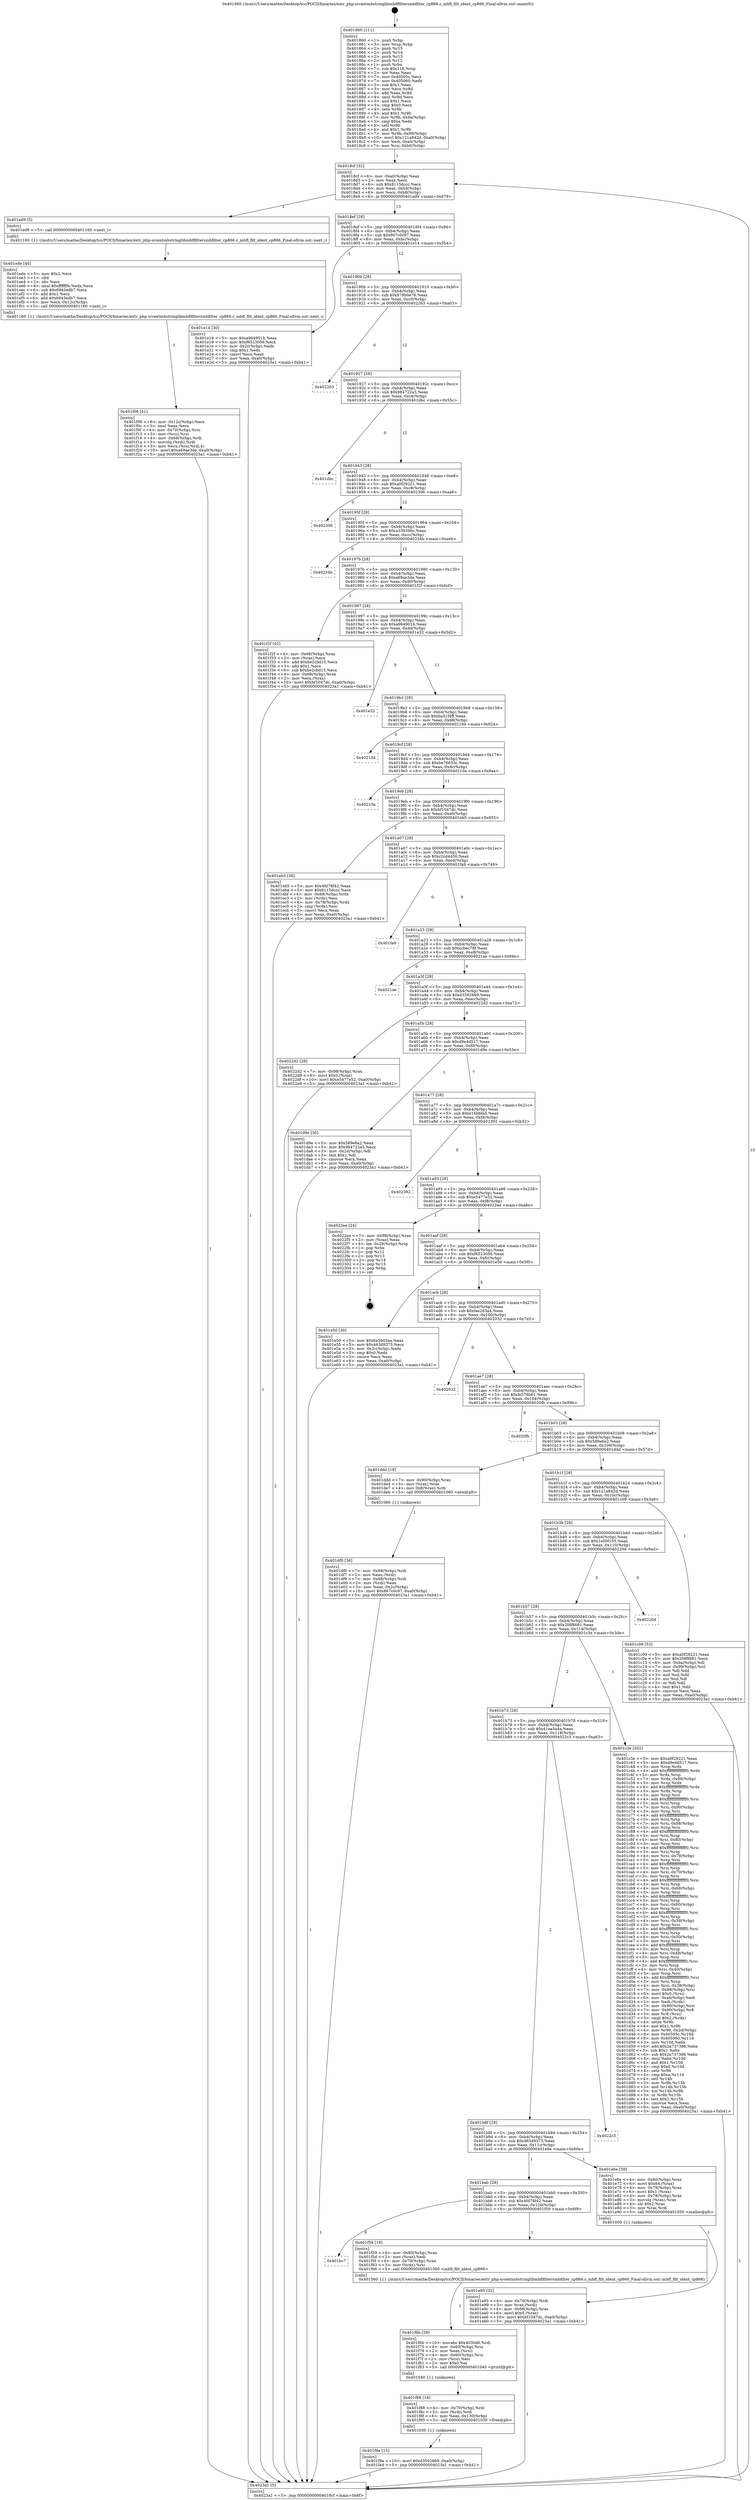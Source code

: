 digraph "0x401860" {
  label = "0x401860 (/mnt/c/Users/mathe/Desktop/tcc/POCII/binaries/extr_php-srcextmbstringlibmbflfiltersmbfilter_cp866.c_mbfl_filt_ident_cp866_Final-ollvm.out::main(0))"
  labelloc = "t"
  node[shape=record]

  Entry [label="",width=0.3,height=0.3,shape=circle,fillcolor=black,style=filled]
  "0x4018cf" [label="{
     0x4018cf [32]\l
     | [instrs]\l
     &nbsp;&nbsp;0x4018cf \<+6\>: mov -0xa0(%rbp),%eax\l
     &nbsp;&nbsp;0x4018d5 \<+2\>: mov %eax,%ecx\l
     &nbsp;&nbsp;0x4018d7 \<+6\>: sub $0x8115dccc,%ecx\l
     &nbsp;&nbsp;0x4018dd \<+6\>: mov %eax,-0xb4(%rbp)\l
     &nbsp;&nbsp;0x4018e3 \<+6\>: mov %ecx,-0xb8(%rbp)\l
     &nbsp;&nbsp;0x4018e9 \<+6\>: je 0000000000401ed9 \<main+0x679\>\l
  }"]
  "0x401ed9" [label="{
     0x401ed9 [5]\l
     | [instrs]\l
     &nbsp;&nbsp;0x401ed9 \<+5\>: call 0000000000401160 \<next_i\>\l
     | [calls]\l
     &nbsp;&nbsp;0x401160 \{1\} (/mnt/c/Users/mathe/Desktop/tcc/POCII/binaries/extr_php-srcextmbstringlibmbflfiltersmbfilter_cp866.c_mbfl_filt_ident_cp866_Final-ollvm.out::next_i)\l
  }"]
  "0x4018ef" [label="{
     0x4018ef [28]\l
     | [instrs]\l
     &nbsp;&nbsp;0x4018ef \<+5\>: jmp 00000000004018f4 \<main+0x94\>\l
     &nbsp;&nbsp;0x4018f4 \<+6\>: mov -0xb4(%rbp),%eax\l
     &nbsp;&nbsp;0x4018fa \<+5\>: sub $0x867c0c97,%eax\l
     &nbsp;&nbsp;0x4018ff \<+6\>: mov %eax,-0xbc(%rbp)\l
     &nbsp;&nbsp;0x401905 \<+6\>: je 0000000000401e14 \<main+0x5b4\>\l
  }"]
  Exit [label="",width=0.3,height=0.3,shape=circle,fillcolor=black,style=filled,peripheries=2]
  "0x401e14" [label="{
     0x401e14 [30]\l
     | [instrs]\l
     &nbsp;&nbsp;0x401e14 \<+5\>: mov $0xa964901b,%eax\l
     &nbsp;&nbsp;0x401e19 \<+5\>: mov $0xf6523056,%ecx\l
     &nbsp;&nbsp;0x401e1e \<+3\>: mov -0x2c(%rbp),%edx\l
     &nbsp;&nbsp;0x401e21 \<+3\>: cmp $0x1,%edx\l
     &nbsp;&nbsp;0x401e24 \<+3\>: cmovl %ecx,%eax\l
     &nbsp;&nbsp;0x401e27 \<+6\>: mov %eax,-0xa0(%rbp)\l
     &nbsp;&nbsp;0x401e2d \<+5\>: jmp 00000000004023a1 \<main+0xb41\>\l
  }"]
  "0x40190b" [label="{
     0x40190b [28]\l
     | [instrs]\l
     &nbsp;&nbsp;0x40190b \<+5\>: jmp 0000000000401910 \<main+0xb0\>\l
     &nbsp;&nbsp;0x401910 \<+6\>: mov -0xb4(%rbp),%eax\l
     &nbsp;&nbsp;0x401916 \<+5\>: sub $0x979b0e76,%eax\l
     &nbsp;&nbsp;0x40191b \<+6\>: mov %eax,-0xc0(%rbp)\l
     &nbsp;&nbsp;0x401921 \<+6\>: je 0000000000402263 \<main+0xa03\>\l
  }"]
  "0x401f9a" [label="{
     0x401f9a [15]\l
     | [instrs]\l
     &nbsp;&nbsp;0x401f9a \<+10\>: movl $0xd3592669,-0xa0(%rbp)\l
     &nbsp;&nbsp;0x401fa4 \<+5\>: jmp 00000000004023a1 \<main+0xb41\>\l
  }"]
  "0x402263" [label="{
     0x402263\l
  }", style=dashed]
  "0x401927" [label="{
     0x401927 [28]\l
     | [instrs]\l
     &nbsp;&nbsp;0x401927 \<+5\>: jmp 000000000040192c \<main+0xcc\>\l
     &nbsp;&nbsp;0x40192c \<+6\>: mov -0xb4(%rbp),%eax\l
     &nbsp;&nbsp;0x401932 \<+5\>: sub $0x984722a3,%eax\l
     &nbsp;&nbsp;0x401937 \<+6\>: mov %eax,-0xc4(%rbp)\l
     &nbsp;&nbsp;0x40193d \<+6\>: je 0000000000401dbc \<main+0x55c\>\l
  }"]
  "0x401f88" [label="{
     0x401f88 [18]\l
     | [instrs]\l
     &nbsp;&nbsp;0x401f88 \<+4\>: mov -0x70(%rbp),%rdi\l
     &nbsp;&nbsp;0x401f8c \<+3\>: mov (%rdi),%rdi\l
     &nbsp;&nbsp;0x401f8f \<+6\>: mov %eax,-0x130(%rbp)\l
     &nbsp;&nbsp;0x401f95 \<+5\>: call 0000000000401030 \<free@plt\>\l
     | [calls]\l
     &nbsp;&nbsp;0x401030 \{1\} (unknown)\l
  }"]
  "0x401dbc" [label="{
     0x401dbc\l
  }", style=dashed]
  "0x401943" [label="{
     0x401943 [28]\l
     | [instrs]\l
     &nbsp;&nbsp;0x401943 \<+5\>: jmp 0000000000401948 \<main+0xe8\>\l
     &nbsp;&nbsp;0x401948 \<+6\>: mov -0xb4(%rbp),%eax\l
     &nbsp;&nbsp;0x40194e \<+5\>: sub $0xa0f29221,%eax\l
     &nbsp;&nbsp;0x401953 \<+6\>: mov %eax,-0xc8(%rbp)\l
     &nbsp;&nbsp;0x401959 \<+6\>: je 0000000000402306 \<main+0xaa6\>\l
  }"]
  "0x401f6b" [label="{
     0x401f6b [29]\l
     | [instrs]\l
     &nbsp;&nbsp;0x401f6b \<+10\>: movabs $0x4030d6,%rdi\l
     &nbsp;&nbsp;0x401f75 \<+4\>: mov -0x60(%rbp),%rsi\l
     &nbsp;&nbsp;0x401f79 \<+2\>: mov %eax,(%rsi)\l
     &nbsp;&nbsp;0x401f7b \<+4\>: mov -0x60(%rbp),%rsi\l
     &nbsp;&nbsp;0x401f7f \<+2\>: mov (%rsi),%esi\l
     &nbsp;&nbsp;0x401f81 \<+2\>: mov $0x0,%al\l
     &nbsp;&nbsp;0x401f83 \<+5\>: call 0000000000401040 \<printf@plt\>\l
     | [calls]\l
     &nbsp;&nbsp;0x401040 \{1\} (unknown)\l
  }"]
  "0x402306" [label="{
     0x402306\l
  }", style=dashed]
  "0x40195f" [label="{
     0x40195f [28]\l
     | [instrs]\l
     &nbsp;&nbsp;0x40195f \<+5\>: jmp 0000000000401964 \<main+0x104\>\l
     &nbsp;&nbsp;0x401964 \<+6\>: mov -0xb4(%rbp),%eax\l
     &nbsp;&nbsp;0x40196a \<+5\>: sub $0xa339396c,%eax\l
     &nbsp;&nbsp;0x40196f \<+6\>: mov %eax,-0xcc(%rbp)\l
     &nbsp;&nbsp;0x401975 \<+6\>: je 000000000040234b \<main+0xaeb\>\l
  }"]
  "0x401bc7" [label="{
     0x401bc7\l
  }", style=dashed]
  "0x40234b" [label="{
     0x40234b\l
  }", style=dashed]
  "0x40197b" [label="{
     0x40197b [28]\l
     | [instrs]\l
     &nbsp;&nbsp;0x40197b \<+5\>: jmp 0000000000401980 \<main+0x120\>\l
     &nbsp;&nbsp;0x401980 \<+6\>: mov -0xb4(%rbp),%eax\l
     &nbsp;&nbsp;0x401986 \<+5\>: sub $0xa69ae3de,%eax\l
     &nbsp;&nbsp;0x40198b \<+6\>: mov %eax,-0xd0(%rbp)\l
     &nbsp;&nbsp;0x401991 \<+6\>: je 0000000000401f2f \<main+0x6cf\>\l
  }"]
  "0x401f59" [label="{
     0x401f59 [18]\l
     | [instrs]\l
     &nbsp;&nbsp;0x401f59 \<+4\>: mov -0x80(%rbp),%rax\l
     &nbsp;&nbsp;0x401f5d \<+2\>: mov (%rax),%edi\l
     &nbsp;&nbsp;0x401f5f \<+4\>: mov -0x70(%rbp),%rax\l
     &nbsp;&nbsp;0x401f63 \<+3\>: mov (%rax),%rsi\l
     &nbsp;&nbsp;0x401f66 \<+5\>: call 0000000000401560 \<mbfl_filt_ident_cp866\>\l
     | [calls]\l
     &nbsp;&nbsp;0x401560 \{1\} (/mnt/c/Users/mathe/Desktop/tcc/POCII/binaries/extr_php-srcextmbstringlibmbflfiltersmbfilter_cp866.c_mbfl_filt_ident_cp866_Final-ollvm.out::mbfl_filt_ident_cp866)\l
  }"]
  "0x401f2f" [label="{
     0x401f2f [42]\l
     | [instrs]\l
     &nbsp;&nbsp;0x401f2f \<+4\>: mov -0x68(%rbp),%rax\l
     &nbsp;&nbsp;0x401f33 \<+2\>: mov (%rax),%ecx\l
     &nbsp;&nbsp;0x401f35 \<+6\>: add $0xbe2cbd15,%ecx\l
     &nbsp;&nbsp;0x401f3b \<+3\>: add $0x1,%ecx\l
     &nbsp;&nbsp;0x401f3e \<+6\>: sub $0xbe2cbd15,%ecx\l
     &nbsp;&nbsp;0x401f44 \<+4\>: mov -0x68(%rbp),%rax\l
     &nbsp;&nbsp;0x401f48 \<+2\>: mov %ecx,(%rax)\l
     &nbsp;&nbsp;0x401f4a \<+10\>: movl $0xbf1047dc,-0xa0(%rbp)\l
     &nbsp;&nbsp;0x401f54 \<+5\>: jmp 00000000004023a1 \<main+0xb41\>\l
  }"]
  "0x401997" [label="{
     0x401997 [28]\l
     | [instrs]\l
     &nbsp;&nbsp;0x401997 \<+5\>: jmp 000000000040199c \<main+0x13c\>\l
     &nbsp;&nbsp;0x40199c \<+6\>: mov -0xb4(%rbp),%eax\l
     &nbsp;&nbsp;0x4019a2 \<+5\>: sub $0xa964901b,%eax\l
     &nbsp;&nbsp;0x4019a7 \<+6\>: mov %eax,-0xd4(%rbp)\l
     &nbsp;&nbsp;0x4019ad \<+6\>: je 0000000000401e32 \<main+0x5d2\>\l
  }"]
  "0x401f06" [label="{
     0x401f06 [41]\l
     | [instrs]\l
     &nbsp;&nbsp;0x401f06 \<+6\>: mov -0x12c(%rbp),%ecx\l
     &nbsp;&nbsp;0x401f0c \<+3\>: imul %eax,%ecx\l
     &nbsp;&nbsp;0x401f0f \<+4\>: mov -0x70(%rbp),%rsi\l
     &nbsp;&nbsp;0x401f13 \<+3\>: mov (%rsi),%rsi\l
     &nbsp;&nbsp;0x401f16 \<+4\>: mov -0x68(%rbp),%rdi\l
     &nbsp;&nbsp;0x401f1a \<+3\>: movslq (%rdi),%rdi\l
     &nbsp;&nbsp;0x401f1d \<+3\>: mov %ecx,(%rsi,%rdi,4)\l
     &nbsp;&nbsp;0x401f20 \<+10\>: movl $0xa69ae3de,-0xa0(%rbp)\l
     &nbsp;&nbsp;0x401f2a \<+5\>: jmp 00000000004023a1 \<main+0xb41\>\l
  }"]
  "0x401e32" [label="{
     0x401e32\l
  }", style=dashed]
  "0x4019b3" [label="{
     0x4019b3 [28]\l
     | [instrs]\l
     &nbsp;&nbsp;0x4019b3 \<+5\>: jmp 00000000004019b8 \<main+0x158\>\l
     &nbsp;&nbsp;0x4019b8 \<+6\>: mov -0xb4(%rbp),%eax\l
     &nbsp;&nbsp;0x4019be \<+5\>: sub $0xba31f4ff,%eax\l
     &nbsp;&nbsp;0x4019c3 \<+6\>: mov %eax,-0xd8(%rbp)\l
     &nbsp;&nbsp;0x4019c9 \<+6\>: je 0000000000402184 \<main+0x924\>\l
  }"]
  "0x401ede" [label="{
     0x401ede [40]\l
     | [instrs]\l
     &nbsp;&nbsp;0x401ede \<+5\>: mov $0x2,%ecx\l
     &nbsp;&nbsp;0x401ee3 \<+1\>: cltd\l
     &nbsp;&nbsp;0x401ee4 \<+2\>: idiv %ecx\l
     &nbsp;&nbsp;0x401ee6 \<+6\>: imul $0xfffffffe,%edx,%ecx\l
     &nbsp;&nbsp;0x401eec \<+6\>: sub $0x6943edb7,%ecx\l
     &nbsp;&nbsp;0x401ef2 \<+3\>: add $0x1,%ecx\l
     &nbsp;&nbsp;0x401ef5 \<+6\>: add $0x6943edb7,%ecx\l
     &nbsp;&nbsp;0x401efb \<+6\>: mov %ecx,-0x12c(%rbp)\l
     &nbsp;&nbsp;0x401f01 \<+5\>: call 0000000000401160 \<next_i\>\l
     | [calls]\l
     &nbsp;&nbsp;0x401160 \{1\} (/mnt/c/Users/mathe/Desktop/tcc/POCII/binaries/extr_php-srcextmbstringlibmbflfiltersmbfilter_cp866.c_mbfl_filt_ident_cp866_Final-ollvm.out::next_i)\l
  }"]
  "0x402184" [label="{
     0x402184\l
  }", style=dashed]
  "0x4019cf" [label="{
     0x4019cf [28]\l
     | [instrs]\l
     &nbsp;&nbsp;0x4019cf \<+5\>: jmp 00000000004019d4 \<main+0x174\>\l
     &nbsp;&nbsp;0x4019d4 \<+6\>: mov -0xb4(%rbp),%eax\l
     &nbsp;&nbsp;0x4019da \<+5\>: sub $0xbe76653c,%eax\l
     &nbsp;&nbsp;0x4019df \<+6\>: mov %eax,-0xdc(%rbp)\l
     &nbsp;&nbsp;0x4019e5 \<+6\>: je 000000000040210a \<main+0x8aa\>\l
  }"]
  "0x401e95" [label="{
     0x401e95 [32]\l
     | [instrs]\l
     &nbsp;&nbsp;0x401e95 \<+4\>: mov -0x70(%rbp),%rdi\l
     &nbsp;&nbsp;0x401e99 \<+3\>: mov %rax,(%rdi)\l
     &nbsp;&nbsp;0x401e9c \<+4\>: mov -0x68(%rbp),%rax\l
     &nbsp;&nbsp;0x401ea0 \<+6\>: movl $0x0,(%rax)\l
     &nbsp;&nbsp;0x401ea6 \<+10\>: movl $0xbf1047dc,-0xa0(%rbp)\l
     &nbsp;&nbsp;0x401eb0 \<+5\>: jmp 00000000004023a1 \<main+0xb41\>\l
  }"]
  "0x40210a" [label="{
     0x40210a\l
  }", style=dashed]
  "0x4019eb" [label="{
     0x4019eb [28]\l
     | [instrs]\l
     &nbsp;&nbsp;0x4019eb \<+5\>: jmp 00000000004019f0 \<main+0x190\>\l
     &nbsp;&nbsp;0x4019f0 \<+6\>: mov -0xb4(%rbp),%eax\l
     &nbsp;&nbsp;0x4019f6 \<+5\>: sub $0xbf1047dc,%eax\l
     &nbsp;&nbsp;0x4019fb \<+6\>: mov %eax,-0xe0(%rbp)\l
     &nbsp;&nbsp;0x401a01 \<+6\>: je 0000000000401eb5 \<main+0x655\>\l
  }"]
  "0x401bab" [label="{
     0x401bab [28]\l
     | [instrs]\l
     &nbsp;&nbsp;0x401bab \<+5\>: jmp 0000000000401bb0 \<main+0x350\>\l
     &nbsp;&nbsp;0x401bb0 \<+6\>: mov -0xb4(%rbp),%eax\l
     &nbsp;&nbsp;0x401bb6 \<+5\>: sub $0x4fd78f42,%eax\l
     &nbsp;&nbsp;0x401bbb \<+6\>: mov %eax,-0x120(%rbp)\l
     &nbsp;&nbsp;0x401bc1 \<+6\>: je 0000000000401f59 \<main+0x6f9\>\l
  }"]
  "0x401eb5" [label="{
     0x401eb5 [36]\l
     | [instrs]\l
     &nbsp;&nbsp;0x401eb5 \<+5\>: mov $0x4fd78f42,%eax\l
     &nbsp;&nbsp;0x401eba \<+5\>: mov $0x8115dccc,%ecx\l
     &nbsp;&nbsp;0x401ebf \<+4\>: mov -0x68(%rbp),%rdx\l
     &nbsp;&nbsp;0x401ec3 \<+2\>: mov (%rdx),%esi\l
     &nbsp;&nbsp;0x401ec5 \<+4\>: mov -0x78(%rbp),%rdx\l
     &nbsp;&nbsp;0x401ec9 \<+2\>: cmp (%rdx),%esi\l
     &nbsp;&nbsp;0x401ecb \<+3\>: cmovl %ecx,%eax\l
     &nbsp;&nbsp;0x401ece \<+6\>: mov %eax,-0xa0(%rbp)\l
     &nbsp;&nbsp;0x401ed4 \<+5\>: jmp 00000000004023a1 \<main+0xb41\>\l
  }"]
  "0x401a07" [label="{
     0x401a07 [28]\l
     | [instrs]\l
     &nbsp;&nbsp;0x401a07 \<+5\>: jmp 0000000000401a0c \<main+0x1ac\>\l
     &nbsp;&nbsp;0x401a0c \<+6\>: mov -0xb4(%rbp),%eax\l
     &nbsp;&nbsp;0x401a12 \<+5\>: sub $0xc2cd4436,%eax\l
     &nbsp;&nbsp;0x401a17 \<+6\>: mov %eax,-0xe4(%rbp)\l
     &nbsp;&nbsp;0x401a1d \<+6\>: je 0000000000401fa9 \<main+0x749\>\l
  }"]
  "0x401e6e" [label="{
     0x401e6e [39]\l
     | [instrs]\l
     &nbsp;&nbsp;0x401e6e \<+4\>: mov -0x80(%rbp),%rax\l
     &nbsp;&nbsp;0x401e72 \<+6\>: movl $0x64,(%rax)\l
     &nbsp;&nbsp;0x401e78 \<+4\>: mov -0x78(%rbp),%rax\l
     &nbsp;&nbsp;0x401e7c \<+6\>: movl $0x1,(%rax)\l
     &nbsp;&nbsp;0x401e82 \<+4\>: mov -0x78(%rbp),%rax\l
     &nbsp;&nbsp;0x401e86 \<+3\>: movslq (%rax),%rax\l
     &nbsp;&nbsp;0x401e89 \<+4\>: shl $0x2,%rax\l
     &nbsp;&nbsp;0x401e8d \<+3\>: mov %rax,%rdi\l
     &nbsp;&nbsp;0x401e90 \<+5\>: call 0000000000401050 \<malloc@plt\>\l
     | [calls]\l
     &nbsp;&nbsp;0x401050 \{1\} (unknown)\l
  }"]
  "0x401fa9" [label="{
     0x401fa9\l
  }", style=dashed]
  "0x401a23" [label="{
     0x401a23 [28]\l
     | [instrs]\l
     &nbsp;&nbsp;0x401a23 \<+5\>: jmp 0000000000401a28 \<main+0x1c8\>\l
     &nbsp;&nbsp;0x401a28 \<+6\>: mov -0xb4(%rbp),%eax\l
     &nbsp;&nbsp;0x401a2e \<+5\>: sub $0xccbec78f,%eax\l
     &nbsp;&nbsp;0x401a33 \<+6\>: mov %eax,-0xe8(%rbp)\l
     &nbsp;&nbsp;0x401a39 \<+6\>: je 00000000004021ae \<main+0x94e\>\l
  }"]
  "0x401b8f" [label="{
     0x401b8f [28]\l
     | [instrs]\l
     &nbsp;&nbsp;0x401b8f \<+5\>: jmp 0000000000401b94 \<main+0x334\>\l
     &nbsp;&nbsp;0x401b94 \<+6\>: mov -0xb4(%rbp),%eax\l
     &nbsp;&nbsp;0x401b9a \<+5\>: sub $0x463d9375,%eax\l
     &nbsp;&nbsp;0x401b9f \<+6\>: mov %eax,-0x11c(%rbp)\l
     &nbsp;&nbsp;0x401ba5 \<+6\>: je 0000000000401e6e \<main+0x60e\>\l
  }"]
  "0x4021ae" [label="{
     0x4021ae\l
  }", style=dashed]
  "0x401a3f" [label="{
     0x401a3f [28]\l
     | [instrs]\l
     &nbsp;&nbsp;0x401a3f \<+5\>: jmp 0000000000401a44 \<main+0x1e4\>\l
     &nbsp;&nbsp;0x401a44 \<+6\>: mov -0xb4(%rbp),%eax\l
     &nbsp;&nbsp;0x401a4a \<+5\>: sub $0xd3592669,%eax\l
     &nbsp;&nbsp;0x401a4f \<+6\>: mov %eax,-0xec(%rbp)\l
     &nbsp;&nbsp;0x401a55 \<+6\>: je 00000000004022d2 \<main+0xa72\>\l
  }"]
  "0x4022c3" [label="{
     0x4022c3\l
  }", style=dashed]
  "0x4022d2" [label="{
     0x4022d2 [28]\l
     | [instrs]\l
     &nbsp;&nbsp;0x4022d2 \<+7\>: mov -0x98(%rbp),%rax\l
     &nbsp;&nbsp;0x4022d9 \<+6\>: movl $0x0,(%rax)\l
     &nbsp;&nbsp;0x4022df \<+10\>: movl $0xe5477e52,-0xa0(%rbp)\l
     &nbsp;&nbsp;0x4022e9 \<+5\>: jmp 00000000004023a1 \<main+0xb41\>\l
  }"]
  "0x401a5b" [label="{
     0x401a5b [28]\l
     | [instrs]\l
     &nbsp;&nbsp;0x401a5b \<+5\>: jmp 0000000000401a60 \<main+0x200\>\l
     &nbsp;&nbsp;0x401a60 \<+6\>: mov -0xb4(%rbp),%eax\l
     &nbsp;&nbsp;0x401a66 \<+5\>: sub $0xd9e4d517,%eax\l
     &nbsp;&nbsp;0x401a6b \<+6\>: mov %eax,-0xf0(%rbp)\l
     &nbsp;&nbsp;0x401a71 \<+6\>: je 0000000000401d9e \<main+0x53e\>\l
  }"]
  "0x401df0" [label="{
     0x401df0 [36]\l
     | [instrs]\l
     &nbsp;&nbsp;0x401df0 \<+7\>: mov -0x88(%rbp),%rdi\l
     &nbsp;&nbsp;0x401df7 \<+2\>: mov %eax,(%rdi)\l
     &nbsp;&nbsp;0x401df9 \<+7\>: mov -0x88(%rbp),%rdi\l
     &nbsp;&nbsp;0x401e00 \<+2\>: mov (%rdi),%eax\l
     &nbsp;&nbsp;0x401e02 \<+3\>: mov %eax,-0x2c(%rbp)\l
     &nbsp;&nbsp;0x401e05 \<+10\>: movl $0x867c0c97,-0xa0(%rbp)\l
     &nbsp;&nbsp;0x401e0f \<+5\>: jmp 00000000004023a1 \<main+0xb41\>\l
  }"]
  "0x401d9e" [label="{
     0x401d9e [30]\l
     | [instrs]\l
     &nbsp;&nbsp;0x401d9e \<+5\>: mov $0x589e6a2,%eax\l
     &nbsp;&nbsp;0x401da3 \<+5\>: mov $0x984722a3,%ecx\l
     &nbsp;&nbsp;0x401da8 \<+3\>: mov -0x2d(%rbp),%dl\l
     &nbsp;&nbsp;0x401dab \<+3\>: test $0x1,%dl\l
     &nbsp;&nbsp;0x401dae \<+3\>: cmovne %ecx,%eax\l
     &nbsp;&nbsp;0x401db1 \<+6\>: mov %eax,-0xa0(%rbp)\l
     &nbsp;&nbsp;0x401db7 \<+5\>: jmp 00000000004023a1 \<main+0xb41\>\l
  }"]
  "0x401a77" [label="{
     0x401a77 [28]\l
     | [instrs]\l
     &nbsp;&nbsp;0x401a77 \<+5\>: jmp 0000000000401a7c \<main+0x21c\>\l
     &nbsp;&nbsp;0x401a7c \<+6\>: mov -0xb4(%rbp),%eax\l
     &nbsp;&nbsp;0x401a82 \<+5\>: sub $0xe1bb6fa5,%eax\l
     &nbsp;&nbsp;0x401a87 \<+6\>: mov %eax,-0xf4(%rbp)\l
     &nbsp;&nbsp;0x401a8d \<+6\>: je 0000000000402392 \<main+0xb32\>\l
  }"]
  "0x401b73" [label="{
     0x401b73 [28]\l
     | [instrs]\l
     &nbsp;&nbsp;0x401b73 \<+5\>: jmp 0000000000401b78 \<main+0x318\>\l
     &nbsp;&nbsp;0x401b78 \<+6\>: mov -0xb4(%rbp),%eax\l
     &nbsp;&nbsp;0x401b7e \<+5\>: sub $0x41ea5a4a,%eax\l
     &nbsp;&nbsp;0x401b83 \<+6\>: mov %eax,-0x118(%rbp)\l
     &nbsp;&nbsp;0x401b89 \<+6\>: je 00000000004022c3 \<main+0xa63\>\l
  }"]
  "0x402392" [label="{
     0x402392\l
  }", style=dashed]
  "0x401a93" [label="{
     0x401a93 [28]\l
     | [instrs]\l
     &nbsp;&nbsp;0x401a93 \<+5\>: jmp 0000000000401a98 \<main+0x238\>\l
     &nbsp;&nbsp;0x401a98 \<+6\>: mov -0xb4(%rbp),%eax\l
     &nbsp;&nbsp;0x401a9e \<+5\>: sub $0xe5477e52,%eax\l
     &nbsp;&nbsp;0x401aa3 \<+6\>: mov %eax,-0xf8(%rbp)\l
     &nbsp;&nbsp;0x401aa9 \<+6\>: je 00000000004022ee \<main+0xa8e\>\l
  }"]
  "0x401c3e" [label="{
     0x401c3e [352]\l
     | [instrs]\l
     &nbsp;&nbsp;0x401c3e \<+5\>: mov $0xa0f29221,%eax\l
     &nbsp;&nbsp;0x401c43 \<+5\>: mov $0xd9e4d517,%ecx\l
     &nbsp;&nbsp;0x401c48 \<+3\>: mov %rsp,%rdx\l
     &nbsp;&nbsp;0x401c4b \<+4\>: add $0xfffffffffffffff0,%rdx\l
     &nbsp;&nbsp;0x401c4f \<+3\>: mov %rdx,%rsp\l
     &nbsp;&nbsp;0x401c52 \<+7\>: mov %rdx,-0x98(%rbp)\l
     &nbsp;&nbsp;0x401c59 \<+3\>: mov %rsp,%rdx\l
     &nbsp;&nbsp;0x401c5c \<+4\>: add $0xfffffffffffffff0,%rdx\l
     &nbsp;&nbsp;0x401c60 \<+3\>: mov %rdx,%rsp\l
     &nbsp;&nbsp;0x401c63 \<+3\>: mov %rsp,%rsi\l
     &nbsp;&nbsp;0x401c66 \<+4\>: add $0xfffffffffffffff0,%rsi\l
     &nbsp;&nbsp;0x401c6a \<+3\>: mov %rsi,%rsp\l
     &nbsp;&nbsp;0x401c6d \<+7\>: mov %rsi,-0x90(%rbp)\l
     &nbsp;&nbsp;0x401c74 \<+3\>: mov %rsp,%rsi\l
     &nbsp;&nbsp;0x401c77 \<+4\>: add $0xfffffffffffffff0,%rsi\l
     &nbsp;&nbsp;0x401c7b \<+3\>: mov %rsi,%rsp\l
     &nbsp;&nbsp;0x401c7e \<+7\>: mov %rsi,-0x88(%rbp)\l
     &nbsp;&nbsp;0x401c85 \<+3\>: mov %rsp,%rsi\l
     &nbsp;&nbsp;0x401c88 \<+4\>: add $0xfffffffffffffff0,%rsi\l
     &nbsp;&nbsp;0x401c8c \<+3\>: mov %rsi,%rsp\l
     &nbsp;&nbsp;0x401c8f \<+4\>: mov %rsi,-0x80(%rbp)\l
     &nbsp;&nbsp;0x401c93 \<+3\>: mov %rsp,%rsi\l
     &nbsp;&nbsp;0x401c96 \<+4\>: add $0xfffffffffffffff0,%rsi\l
     &nbsp;&nbsp;0x401c9a \<+3\>: mov %rsi,%rsp\l
     &nbsp;&nbsp;0x401c9d \<+4\>: mov %rsi,-0x78(%rbp)\l
     &nbsp;&nbsp;0x401ca1 \<+3\>: mov %rsp,%rsi\l
     &nbsp;&nbsp;0x401ca4 \<+4\>: add $0xfffffffffffffff0,%rsi\l
     &nbsp;&nbsp;0x401ca8 \<+3\>: mov %rsi,%rsp\l
     &nbsp;&nbsp;0x401cab \<+4\>: mov %rsi,-0x70(%rbp)\l
     &nbsp;&nbsp;0x401caf \<+3\>: mov %rsp,%rsi\l
     &nbsp;&nbsp;0x401cb2 \<+4\>: add $0xfffffffffffffff0,%rsi\l
     &nbsp;&nbsp;0x401cb6 \<+3\>: mov %rsi,%rsp\l
     &nbsp;&nbsp;0x401cb9 \<+4\>: mov %rsi,-0x68(%rbp)\l
     &nbsp;&nbsp;0x401cbd \<+3\>: mov %rsp,%rsi\l
     &nbsp;&nbsp;0x401cc0 \<+4\>: add $0xfffffffffffffff0,%rsi\l
     &nbsp;&nbsp;0x401cc4 \<+3\>: mov %rsi,%rsp\l
     &nbsp;&nbsp;0x401cc7 \<+4\>: mov %rsi,-0x60(%rbp)\l
     &nbsp;&nbsp;0x401ccb \<+3\>: mov %rsp,%rsi\l
     &nbsp;&nbsp;0x401cce \<+4\>: add $0xfffffffffffffff0,%rsi\l
     &nbsp;&nbsp;0x401cd2 \<+3\>: mov %rsi,%rsp\l
     &nbsp;&nbsp;0x401cd5 \<+4\>: mov %rsi,-0x58(%rbp)\l
     &nbsp;&nbsp;0x401cd9 \<+3\>: mov %rsp,%rsi\l
     &nbsp;&nbsp;0x401cdc \<+4\>: add $0xfffffffffffffff0,%rsi\l
     &nbsp;&nbsp;0x401ce0 \<+3\>: mov %rsi,%rsp\l
     &nbsp;&nbsp;0x401ce3 \<+4\>: mov %rsi,-0x50(%rbp)\l
     &nbsp;&nbsp;0x401ce7 \<+3\>: mov %rsp,%rsi\l
     &nbsp;&nbsp;0x401cea \<+4\>: add $0xfffffffffffffff0,%rsi\l
     &nbsp;&nbsp;0x401cee \<+3\>: mov %rsi,%rsp\l
     &nbsp;&nbsp;0x401cf1 \<+4\>: mov %rsi,-0x48(%rbp)\l
     &nbsp;&nbsp;0x401cf5 \<+3\>: mov %rsp,%rsi\l
     &nbsp;&nbsp;0x401cf8 \<+4\>: add $0xfffffffffffffff0,%rsi\l
     &nbsp;&nbsp;0x401cfc \<+3\>: mov %rsi,%rsp\l
     &nbsp;&nbsp;0x401cff \<+4\>: mov %rsi,-0x40(%rbp)\l
     &nbsp;&nbsp;0x401d03 \<+3\>: mov %rsp,%rsi\l
     &nbsp;&nbsp;0x401d06 \<+4\>: add $0xfffffffffffffff0,%rsi\l
     &nbsp;&nbsp;0x401d0a \<+3\>: mov %rsi,%rsp\l
     &nbsp;&nbsp;0x401d0d \<+4\>: mov %rsi,-0x38(%rbp)\l
     &nbsp;&nbsp;0x401d11 \<+7\>: mov -0x98(%rbp),%rsi\l
     &nbsp;&nbsp;0x401d18 \<+6\>: movl $0x0,(%rsi)\l
     &nbsp;&nbsp;0x401d1e \<+6\>: mov -0xa4(%rbp),%edi\l
     &nbsp;&nbsp;0x401d24 \<+2\>: mov %edi,(%rdx)\l
     &nbsp;&nbsp;0x401d26 \<+7\>: mov -0x90(%rbp),%rsi\l
     &nbsp;&nbsp;0x401d2d \<+7\>: mov -0xb0(%rbp),%r8\l
     &nbsp;&nbsp;0x401d34 \<+3\>: mov %r8,(%rsi)\l
     &nbsp;&nbsp;0x401d37 \<+3\>: cmpl $0x2,(%rdx)\l
     &nbsp;&nbsp;0x401d3a \<+4\>: setne %r9b\l
     &nbsp;&nbsp;0x401d3e \<+4\>: and $0x1,%r9b\l
     &nbsp;&nbsp;0x401d42 \<+4\>: mov %r9b,-0x2d(%rbp)\l
     &nbsp;&nbsp;0x401d46 \<+8\>: mov 0x40505c,%r10d\l
     &nbsp;&nbsp;0x401d4e \<+8\>: mov 0x405060,%r11d\l
     &nbsp;&nbsp;0x401d56 \<+3\>: mov %r10d,%ebx\l
     &nbsp;&nbsp;0x401d59 \<+6\>: add $0x2a737386,%ebx\l
     &nbsp;&nbsp;0x401d5f \<+3\>: sub $0x1,%ebx\l
     &nbsp;&nbsp;0x401d62 \<+6\>: sub $0x2a737386,%ebx\l
     &nbsp;&nbsp;0x401d68 \<+4\>: imul %ebx,%r10d\l
     &nbsp;&nbsp;0x401d6c \<+4\>: and $0x1,%r10d\l
     &nbsp;&nbsp;0x401d70 \<+4\>: cmp $0x0,%r10d\l
     &nbsp;&nbsp;0x401d74 \<+4\>: sete %r9b\l
     &nbsp;&nbsp;0x401d78 \<+4\>: cmp $0xa,%r11d\l
     &nbsp;&nbsp;0x401d7c \<+4\>: setl %r14b\l
     &nbsp;&nbsp;0x401d80 \<+3\>: mov %r9b,%r15b\l
     &nbsp;&nbsp;0x401d83 \<+3\>: and %r14b,%r15b\l
     &nbsp;&nbsp;0x401d86 \<+3\>: xor %r14b,%r9b\l
     &nbsp;&nbsp;0x401d89 \<+3\>: or %r9b,%r15b\l
     &nbsp;&nbsp;0x401d8c \<+4\>: test $0x1,%r15b\l
     &nbsp;&nbsp;0x401d90 \<+3\>: cmovne %ecx,%eax\l
     &nbsp;&nbsp;0x401d93 \<+6\>: mov %eax,-0xa0(%rbp)\l
     &nbsp;&nbsp;0x401d99 \<+5\>: jmp 00000000004023a1 \<main+0xb41\>\l
  }"]
  "0x4022ee" [label="{
     0x4022ee [24]\l
     | [instrs]\l
     &nbsp;&nbsp;0x4022ee \<+7\>: mov -0x98(%rbp),%rax\l
     &nbsp;&nbsp;0x4022f5 \<+2\>: mov (%rax),%eax\l
     &nbsp;&nbsp;0x4022f7 \<+4\>: lea -0x28(%rbp),%rsp\l
     &nbsp;&nbsp;0x4022fb \<+1\>: pop %rbx\l
     &nbsp;&nbsp;0x4022fc \<+2\>: pop %r12\l
     &nbsp;&nbsp;0x4022fe \<+2\>: pop %r13\l
     &nbsp;&nbsp;0x402300 \<+2\>: pop %r14\l
     &nbsp;&nbsp;0x402302 \<+2\>: pop %r15\l
     &nbsp;&nbsp;0x402304 \<+1\>: pop %rbp\l
     &nbsp;&nbsp;0x402305 \<+1\>: ret\l
  }"]
  "0x401aaf" [label="{
     0x401aaf [28]\l
     | [instrs]\l
     &nbsp;&nbsp;0x401aaf \<+5\>: jmp 0000000000401ab4 \<main+0x254\>\l
     &nbsp;&nbsp;0x401ab4 \<+6\>: mov -0xb4(%rbp),%eax\l
     &nbsp;&nbsp;0x401aba \<+5\>: sub $0xf6523056,%eax\l
     &nbsp;&nbsp;0x401abf \<+6\>: mov %eax,-0xfc(%rbp)\l
     &nbsp;&nbsp;0x401ac5 \<+6\>: je 0000000000401e50 \<main+0x5f0\>\l
  }"]
  "0x401b57" [label="{
     0x401b57 [28]\l
     | [instrs]\l
     &nbsp;&nbsp;0x401b57 \<+5\>: jmp 0000000000401b5c \<main+0x2fc\>\l
     &nbsp;&nbsp;0x401b5c \<+6\>: mov -0xb4(%rbp),%eax\l
     &nbsp;&nbsp;0x401b62 \<+5\>: sub $0x2fdf8681,%eax\l
     &nbsp;&nbsp;0x401b67 \<+6\>: mov %eax,-0x114(%rbp)\l
     &nbsp;&nbsp;0x401b6d \<+6\>: je 0000000000401c3e \<main+0x3de\>\l
  }"]
  "0x401e50" [label="{
     0x401e50 [30]\l
     | [instrs]\l
     &nbsp;&nbsp;0x401e50 \<+5\>: mov $0x6a5b03aa,%eax\l
     &nbsp;&nbsp;0x401e55 \<+5\>: mov $0x463d9375,%ecx\l
     &nbsp;&nbsp;0x401e5a \<+3\>: mov -0x2c(%rbp),%edx\l
     &nbsp;&nbsp;0x401e5d \<+3\>: cmp $0x0,%edx\l
     &nbsp;&nbsp;0x401e60 \<+3\>: cmove %ecx,%eax\l
     &nbsp;&nbsp;0x401e63 \<+6\>: mov %eax,-0xa0(%rbp)\l
     &nbsp;&nbsp;0x401e69 \<+5\>: jmp 00000000004023a1 \<main+0xb41\>\l
  }"]
  "0x401acb" [label="{
     0x401acb [28]\l
     | [instrs]\l
     &nbsp;&nbsp;0x401acb \<+5\>: jmp 0000000000401ad0 \<main+0x270\>\l
     &nbsp;&nbsp;0x401ad0 \<+6\>: mov -0xb4(%rbp),%eax\l
     &nbsp;&nbsp;0x401ad6 \<+5\>: sub $0xfae2d3a4,%eax\l
     &nbsp;&nbsp;0x401adb \<+6\>: mov %eax,-0x100(%rbp)\l
     &nbsp;&nbsp;0x401ae1 \<+6\>: je 0000000000402032 \<main+0x7d2\>\l
  }"]
  "0x40220d" [label="{
     0x40220d\l
  }", style=dashed]
  "0x402032" [label="{
     0x402032\l
  }", style=dashed]
  "0x401ae7" [label="{
     0x401ae7 [28]\l
     | [instrs]\l
     &nbsp;&nbsp;0x401ae7 \<+5\>: jmp 0000000000401aec \<main+0x28c\>\l
     &nbsp;&nbsp;0x401aec \<+6\>: mov -0xb4(%rbp),%eax\l
     &nbsp;&nbsp;0x401af2 \<+5\>: sub $0xfc576b61,%eax\l
     &nbsp;&nbsp;0x401af7 \<+6\>: mov %eax,-0x104(%rbp)\l
     &nbsp;&nbsp;0x401afd \<+6\>: je 00000000004020fb \<main+0x89b\>\l
  }"]
  "0x401860" [label="{
     0x401860 [111]\l
     | [instrs]\l
     &nbsp;&nbsp;0x401860 \<+1\>: push %rbp\l
     &nbsp;&nbsp;0x401861 \<+3\>: mov %rsp,%rbp\l
     &nbsp;&nbsp;0x401864 \<+2\>: push %r15\l
     &nbsp;&nbsp;0x401866 \<+2\>: push %r14\l
     &nbsp;&nbsp;0x401868 \<+2\>: push %r13\l
     &nbsp;&nbsp;0x40186a \<+2\>: push %r12\l
     &nbsp;&nbsp;0x40186c \<+1\>: push %rbx\l
     &nbsp;&nbsp;0x40186d \<+7\>: sub $0x118,%rsp\l
     &nbsp;&nbsp;0x401874 \<+2\>: xor %eax,%eax\l
     &nbsp;&nbsp;0x401876 \<+7\>: mov 0x40505c,%ecx\l
     &nbsp;&nbsp;0x40187d \<+7\>: mov 0x405060,%edx\l
     &nbsp;&nbsp;0x401884 \<+3\>: sub $0x1,%eax\l
     &nbsp;&nbsp;0x401887 \<+3\>: mov %ecx,%r8d\l
     &nbsp;&nbsp;0x40188a \<+3\>: add %eax,%r8d\l
     &nbsp;&nbsp;0x40188d \<+4\>: imul %r8d,%ecx\l
     &nbsp;&nbsp;0x401891 \<+3\>: and $0x1,%ecx\l
     &nbsp;&nbsp;0x401894 \<+3\>: cmp $0x0,%ecx\l
     &nbsp;&nbsp;0x401897 \<+4\>: sete %r9b\l
     &nbsp;&nbsp;0x40189b \<+4\>: and $0x1,%r9b\l
     &nbsp;&nbsp;0x40189f \<+7\>: mov %r9b,-0x9a(%rbp)\l
     &nbsp;&nbsp;0x4018a6 \<+3\>: cmp $0xa,%edx\l
     &nbsp;&nbsp;0x4018a9 \<+4\>: setl %r9b\l
     &nbsp;&nbsp;0x4018ad \<+4\>: and $0x1,%r9b\l
     &nbsp;&nbsp;0x4018b1 \<+7\>: mov %r9b,-0x99(%rbp)\l
     &nbsp;&nbsp;0x4018b8 \<+10\>: movl $0x121a842d,-0xa0(%rbp)\l
     &nbsp;&nbsp;0x4018c2 \<+6\>: mov %edi,-0xa4(%rbp)\l
     &nbsp;&nbsp;0x4018c8 \<+7\>: mov %rsi,-0xb0(%rbp)\l
  }"]
  "0x4020fb" [label="{
     0x4020fb\l
  }", style=dashed]
  "0x401b03" [label="{
     0x401b03 [28]\l
     | [instrs]\l
     &nbsp;&nbsp;0x401b03 \<+5\>: jmp 0000000000401b08 \<main+0x2a8\>\l
     &nbsp;&nbsp;0x401b08 \<+6\>: mov -0xb4(%rbp),%eax\l
     &nbsp;&nbsp;0x401b0e \<+5\>: sub $0x589e6a2,%eax\l
     &nbsp;&nbsp;0x401b13 \<+6\>: mov %eax,-0x108(%rbp)\l
     &nbsp;&nbsp;0x401b19 \<+6\>: je 0000000000401ddd \<main+0x57d\>\l
  }"]
  "0x4023a1" [label="{
     0x4023a1 [5]\l
     | [instrs]\l
     &nbsp;&nbsp;0x4023a1 \<+5\>: jmp 00000000004018cf \<main+0x6f\>\l
  }"]
  "0x401ddd" [label="{
     0x401ddd [19]\l
     | [instrs]\l
     &nbsp;&nbsp;0x401ddd \<+7\>: mov -0x90(%rbp),%rax\l
     &nbsp;&nbsp;0x401de4 \<+3\>: mov (%rax),%rax\l
     &nbsp;&nbsp;0x401de7 \<+4\>: mov 0x8(%rax),%rdi\l
     &nbsp;&nbsp;0x401deb \<+5\>: call 0000000000401060 \<atoi@plt\>\l
     | [calls]\l
     &nbsp;&nbsp;0x401060 \{1\} (unknown)\l
  }"]
  "0x401b1f" [label="{
     0x401b1f [28]\l
     | [instrs]\l
     &nbsp;&nbsp;0x401b1f \<+5\>: jmp 0000000000401b24 \<main+0x2c4\>\l
     &nbsp;&nbsp;0x401b24 \<+6\>: mov -0xb4(%rbp),%eax\l
     &nbsp;&nbsp;0x401b2a \<+5\>: sub $0x121a842d,%eax\l
     &nbsp;&nbsp;0x401b2f \<+6\>: mov %eax,-0x10c(%rbp)\l
     &nbsp;&nbsp;0x401b35 \<+6\>: je 0000000000401c09 \<main+0x3a9\>\l
  }"]
  "0x401b3b" [label="{
     0x401b3b [28]\l
     | [instrs]\l
     &nbsp;&nbsp;0x401b3b \<+5\>: jmp 0000000000401b40 \<main+0x2e0\>\l
     &nbsp;&nbsp;0x401b40 \<+6\>: mov -0xb4(%rbp),%eax\l
     &nbsp;&nbsp;0x401b46 \<+5\>: sub $0x1e00f105,%eax\l
     &nbsp;&nbsp;0x401b4b \<+6\>: mov %eax,-0x110(%rbp)\l
     &nbsp;&nbsp;0x401b51 \<+6\>: je 000000000040220d \<main+0x9ad\>\l
  }"]
  "0x401c09" [label="{
     0x401c09 [53]\l
     | [instrs]\l
     &nbsp;&nbsp;0x401c09 \<+5\>: mov $0xa0f29221,%eax\l
     &nbsp;&nbsp;0x401c0e \<+5\>: mov $0x2fdf8681,%ecx\l
     &nbsp;&nbsp;0x401c13 \<+6\>: mov -0x9a(%rbp),%dl\l
     &nbsp;&nbsp;0x401c19 \<+7\>: mov -0x99(%rbp),%sil\l
     &nbsp;&nbsp;0x401c20 \<+3\>: mov %dl,%dil\l
     &nbsp;&nbsp;0x401c23 \<+3\>: and %sil,%dil\l
     &nbsp;&nbsp;0x401c26 \<+3\>: xor %sil,%dl\l
     &nbsp;&nbsp;0x401c29 \<+3\>: or %dl,%dil\l
     &nbsp;&nbsp;0x401c2c \<+4\>: test $0x1,%dil\l
     &nbsp;&nbsp;0x401c30 \<+3\>: cmovne %ecx,%eax\l
     &nbsp;&nbsp;0x401c33 \<+6\>: mov %eax,-0xa0(%rbp)\l
     &nbsp;&nbsp;0x401c39 \<+5\>: jmp 00000000004023a1 \<main+0xb41\>\l
  }"]
  Entry -> "0x401860" [label=" 1"]
  "0x4018cf" -> "0x401ed9" [label=" 1"]
  "0x4018cf" -> "0x4018ef" [label=" 13"]
  "0x4022ee" -> Exit [label=" 1"]
  "0x4018ef" -> "0x401e14" [label=" 1"]
  "0x4018ef" -> "0x40190b" [label=" 12"]
  "0x4022d2" -> "0x4023a1" [label=" 1"]
  "0x40190b" -> "0x402263" [label=" 0"]
  "0x40190b" -> "0x401927" [label=" 12"]
  "0x401f9a" -> "0x4023a1" [label=" 1"]
  "0x401927" -> "0x401dbc" [label=" 0"]
  "0x401927" -> "0x401943" [label=" 12"]
  "0x401f88" -> "0x401f9a" [label=" 1"]
  "0x401943" -> "0x402306" [label=" 0"]
  "0x401943" -> "0x40195f" [label=" 12"]
  "0x401f6b" -> "0x401f88" [label=" 1"]
  "0x40195f" -> "0x40234b" [label=" 0"]
  "0x40195f" -> "0x40197b" [label=" 12"]
  "0x401f59" -> "0x401f6b" [label=" 1"]
  "0x40197b" -> "0x401f2f" [label=" 1"]
  "0x40197b" -> "0x401997" [label=" 11"]
  "0x401bab" -> "0x401bc7" [label=" 0"]
  "0x401997" -> "0x401e32" [label=" 0"]
  "0x401997" -> "0x4019b3" [label=" 11"]
  "0x401bab" -> "0x401f59" [label=" 1"]
  "0x4019b3" -> "0x402184" [label=" 0"]
  "0x4019b3" -> "0x4019cf" [label=" 11"]
  "0x401f2f" -> "0x4023a1" [label=" 1"]
  "0x4019cf" -> "0x40210a" [label=" 0"]
  "0x4019cf" -> "0x4019eb" [label=" 11"]
  "0x401f06" -> "0x4023a1" [label=" 1"]
  "0x4019eb" -> "0x401eb5" [label=" 2"]
  "0x4019eb" -> "0x401a07" [label=" 9"]
  "0x401ede" -> "0x401f06" [label=" 1"]
  "0x401a07" -> "0x401fa9" [label=" 0"]
  "0x401a07" -> "0x401a23" [label=" 9"]
  "0x401ed9" -> "0x401ede" [label=" 1"]
  "0x401a23" -> "0x4021ae" [label=" 0"]
  "0x401a23" -> "0x401a3f" [label=" 9"]
  "0x401e95" -> "0x4023a1" [label=" 1"]
  "0x401a3f" -> "0x4022d2" [label=" 1"]
  "0x401a3f" -> "0x401a5b" [label=" 8"]
  "0x401e6e" -> "0x401e95" [label=" 1"]
  "0x401a5b" -> "0x401d9e" [label=" 1"]
  "0x401a5b" -> "0x401a77" [label=" 7"]
  "0x401b8f" -> "0x401e6e" [label=" 1"]
  "0x401a77" -> "0x402392" [label=" 0"]
  "0x401a77" -> "0x401a93" [label=" 7"]
  "0x401b73" -> "0x401b8f" [label=" 2"]
  "0x401a93" -> "0x4022ee" [label=" 1"]
  "0x401a93" -> "0x401aaf" [label=" 6"]
  "0x401b73" -> "0x4022c3" [label=" 0"]
  "0x401aaf" -> "0x401e50" [label=" 1"]
  "0x401aaf" -> "0x401acb" [label=" 5"]
  "0x401e50" -> "0x4023a1" [label=" 1"]
  "0x401acb" -> "0x402032" [label=" 0"]
  "0x401acb" -> "0x401ae7" [label=" 5"]
  "0x401e14" -> "0x4023a1" [label=" 1"]
  "0x401ae7" -> "0x4020fb" [label=" 0"]
  "0x401ae7" -> "0x401b03" [label=" 5"]
  "0x401ddd" -> "0x401df0" [label=" 1"]
  "0x401b03" -> "0x401ddd" [label=" 1"]
  "0x401b03" -> "0x401b1f" [label=" 4"]
  "0x401d9e" -> "0x4023a1" [label=" 1"]
  "0x401b1f" -> "0x401c09" [label=" 1"]
  "0x401b1f" -> "0x401b3b" [label=" 3"]
  "0x401c09" -> "0x4023a1" [label=" 1"]
  "0x401860" -> "0x4018cf" [label=" 1"]
  "0x4023a1" -> "0x4018cf" [label=" 13"]
  "0x401df0" -> "0x4023a1" [label=" 1"]
  "0x401b3b" -> "0x40220d" [label=" 0"]
  "0x401b3b" -> "0x401b57" [label=" 3"]
  "0x401b8f" -> "0x401bab" [label=" 1"]
  "0x401b57" -> "0x401c3e" [label=" 1"]
  "0x401b57" -> "0x401b73" [label=" 2"]
  "0x401eb5" -> "0x4023a1" [label=" 2"]
  "0x401c3e" -> "0x4023a1" [label=" 1"]
}
